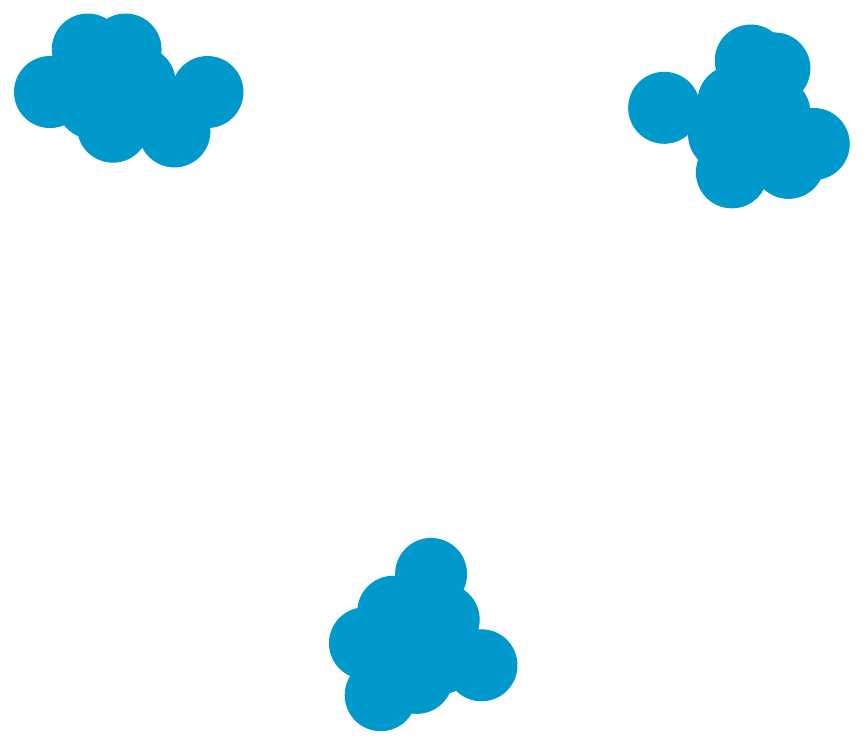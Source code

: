 \documentclass[crop,tikz]{standalone}
\usepackage{pgf,tikz}
\usepackage{mathrsfs}
\usetikzlibrary{arrows}
\pagestyle{empty}
\begin{document}
\definecolor{qqzzcc}{rgb}{0.,0.6,0.8}
\begin{tikzpicture}[line cap=round,line join=round,>=triangle 45,x=1.0cm,y=1.0cm]
\clip(-5.635,-4.254) rectangle (5.331,5.169);
\draw [color=qqzzcc,fill=qqzzcc,fill opacity=1.0] (-4.52,4.54) circle (0.45cm);
\draw [color=qqzzcc,fill=qqzzcc,fill opacity=1.0] (-5.,4.) circle (0.45cm);
\draw [color=qqzzcc,fill=qqzzcc,fill opacity=1.0] (-4.46,3.86) circle (0.45cm);
\draw [color=qqzzcc,fill=qqzzcc,fill opacity=1.0] (-4.04,4.54) circle (0.45cm);
\draw [color=qqzzcc,fill=qqzzcc,fill opacity=1.0] (-3.86,4.12) circle (0.45cm);
\draw [color=qqzzcc,fill=qqzzcc,fill opacity=1.0] (-4.2,3.56) circle (0.45cm);
\draw [color=qqzzcc,fill=qqzzcc,fill opacity=1.0] (-3.,4.) circle (0.45cm);
\draw [color=qqzzcc,fill=qqzzcc,fill opacity=1.0] (-3.42,3.5) circle (0.45cm);
\draw [color=qqzzcc,fill=qqzzcc,fill opacity=1.0] (3.9,4.4) circle (0.45cm);
\draw [color=qqzzcc,fill=qqzzcc,fill opacity=1.0] (3.68,3.88) circle (0.45cm);
\draw [color=qqzzcc,fill=qqzzcc,fill opacity=1.0] (4.2,3.74) circle (0.45cm);
\draw [color=qqzzcc,fill=qqzzcc,fill opacity=1.0] (4.2,4.3) circle (0.45cm);
\draw [color=qqzzcc,fill=qqzzcc,fill opacity=1.0] (4.7,3.34) circle (0.45cm);
\draw [color=qqzzcc,fill=qqzzcc,fill opacity=1.0] (3.66,2.98) circle (0.45cm);
\draw [color=qqzzcc,fill=qqzzcc,fill opacity=1.0] (3.56,3.46) circle (0.45cm);
\draw [color=qqzzcc,fill=qqzzcc,fill opacity=1.0] (4.38,3.1) circle (0.45cm);
\draw [color=qqzzcc,fill=qqzzcc,fill opacity=1.0] (2.8,3.8) circle (0.45cm);
\draw [color=qqzzcc,fill=qqzzcc,fill opacity=1.0] (-1.,-3.) circle (0.45cm);
\draw [color=qqzzcc,fill=qqzzcc,fill opacity=1.0] (-0.8,-3.66) circle (0.45cm);
\draw [color=qqzzcc,fill=qqzzcc,fill opacity=1.0] (-0.34,-3.44) circle (0.45cm);
\draw [color=qqzzcc,fill=qqzzcc,fill opacity=1.0] (0.48,-3.28) circle (0.45cm);
\draw [color=qqzzcc,fill=qqzzcc,fill opacity=1.0] (0.,-2.7) circle (0.45cm);
\draw [color=qqzzcc,fill=qqzzcc,fill opacity=1.0] (-0.64,-2.6) circle (0.45cm);
\draw [color=qqzzcc,fill=qqzzcc,fill opacity=1.0] (-0.06,-3.2) circle (0.45cm);
\draw [color=qqzzcc,fill=qqzzcc,fill opacity=1.0] (-0.16,-2.12) circle (0.45cm);
\end{tikzpicture}
\end{document}
